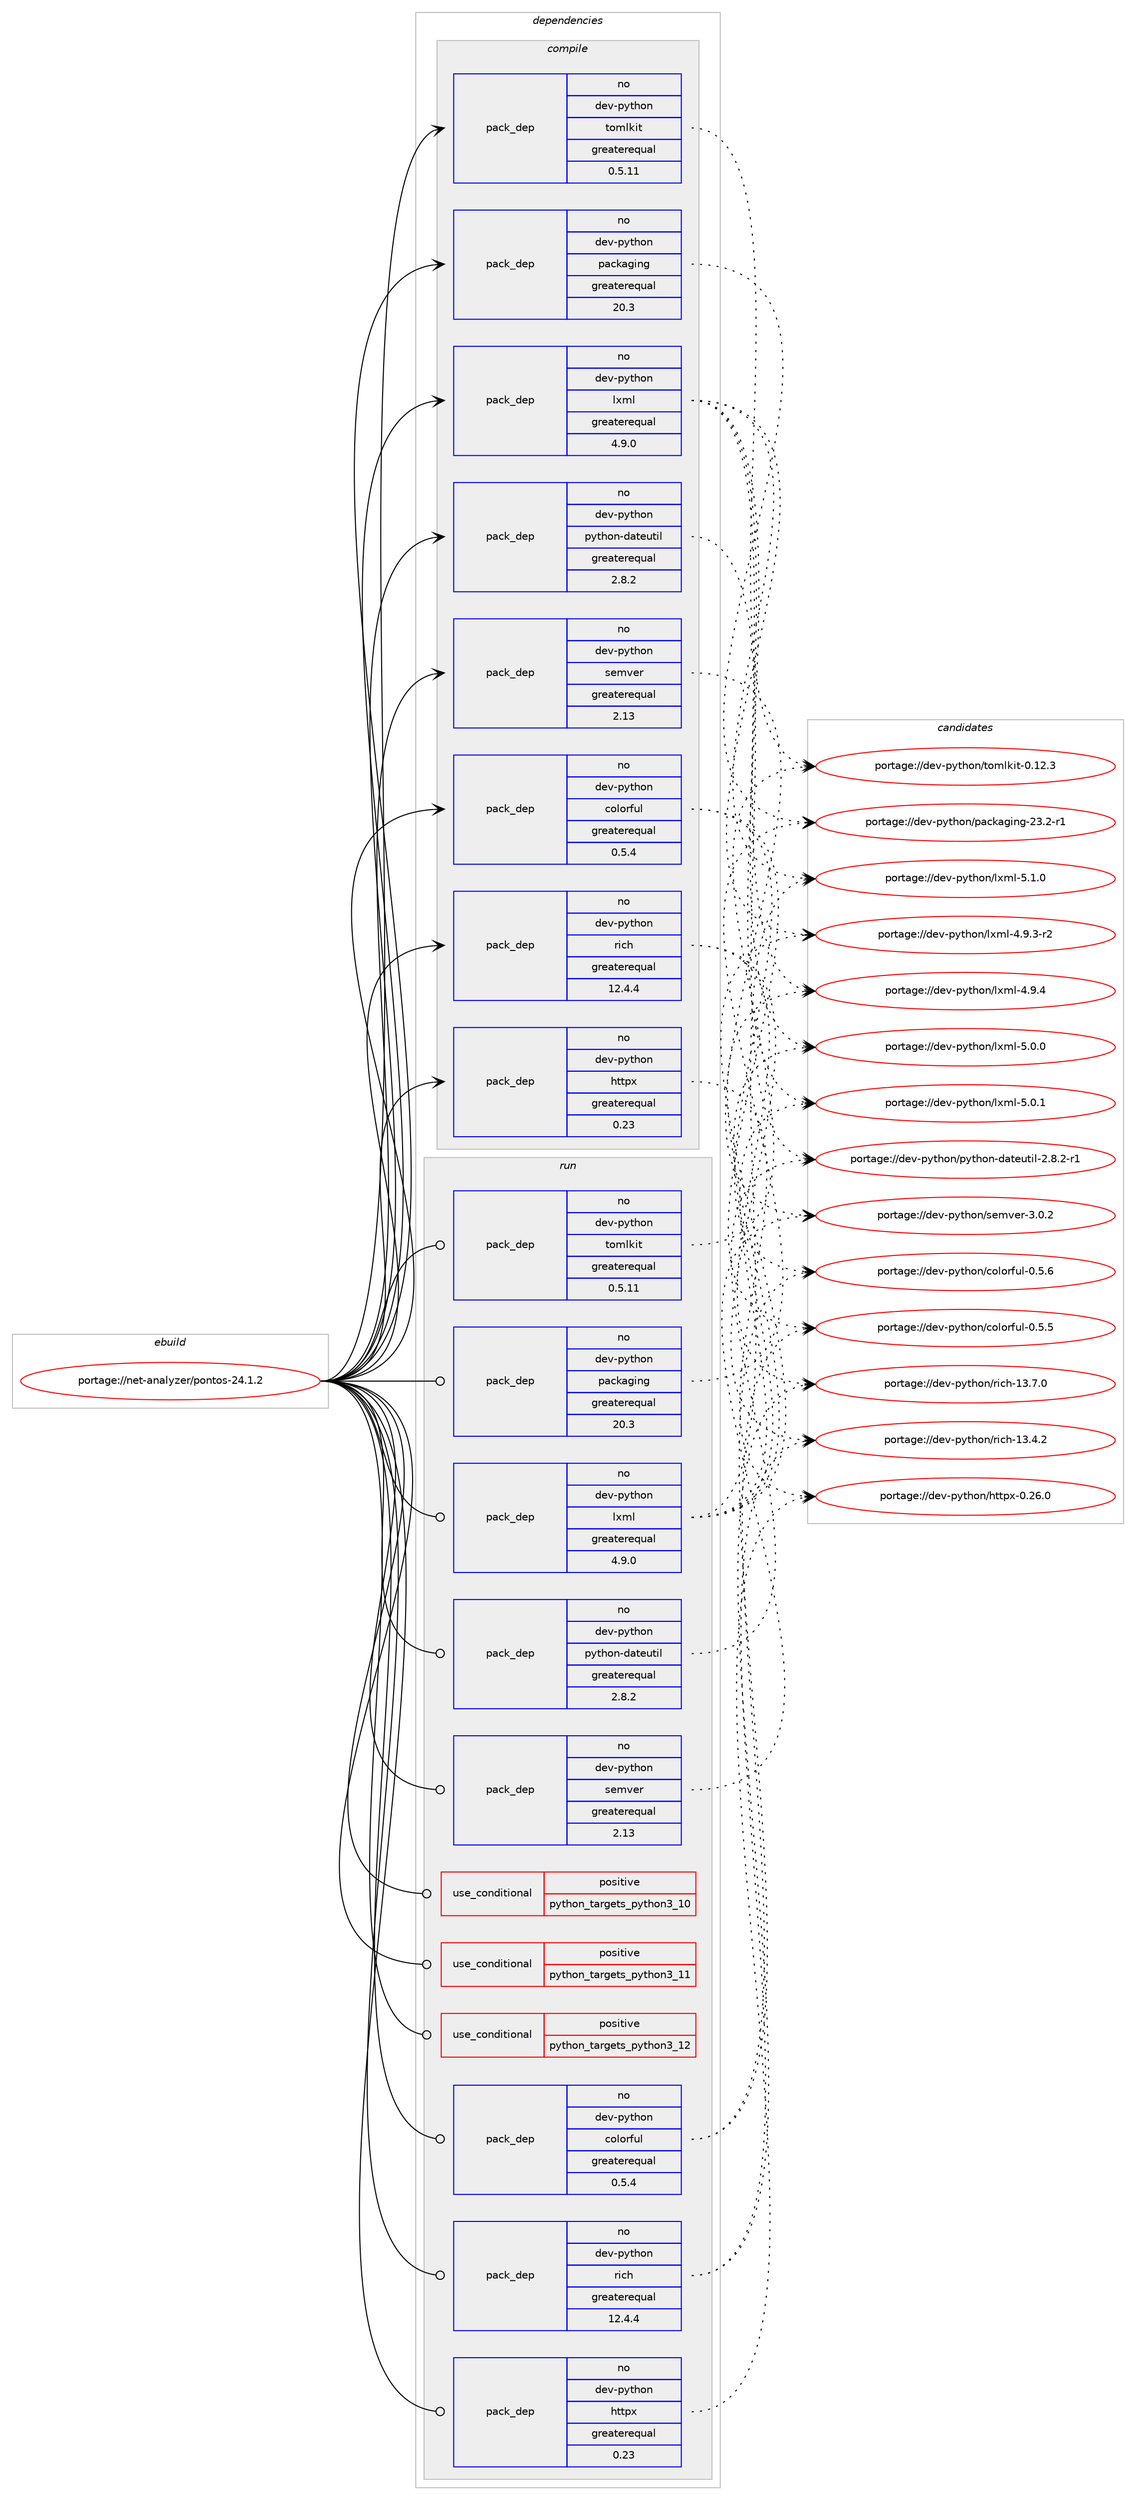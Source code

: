 digraph prolog {

# *************
# Graph options
# *************

newrank=true;
concentrate=true;
compound=true;
graph [rankdir=LR,fontname=Helvetica,fontsize=10,ranksep=1.5];#, ranksep=2.5, nodesep=0.2];
edge  [arrowhead=vee];
node  [fontname=Helvetica,fontsize=10];

# **********
# The ebuild
# **********

subgraph cluster_leftcol {
color=gray;
rank=same;
label=<<i>ebuild</i>>;
id [label="portage://net-analyzer/pontos-24.1.2", color=red, width=4, href="../net-analyzer/pontos-24.1.2.svg"];
}

# ****************
# The dependencies
# ****************

subgraph cluster_midcol {
color=gray;
label=<<i>dependencies</i>>;
subgraph cluster_compile {
fillcolor="#eeeeee";
style=filled;
label=<<i>compile</i>>;
subgraph pack112 {
dependency551 [label=<<TABLE BORDER="0" CELLBORDER="1" CELLSPACING="0" CELLPADDING="4" WIDTH="220"><TR><TD ROWSPAN="6" CELLPADDING="30">pack_dep</TD></TR><TR><TD WIDTH="110">no</TD></TR><TR><TD>dev-python</TD></TR><TR><TD>colorful</TD></TR><TR><TD>greaterequal</TD></TR><TR><TD>0.5.4</TD></TR></TABLE>>, shape=none, color=blue];
}
id:e -> dependency551:w [weight=20,style="solid",arrowhead="vee"];
subgraph pack113 {
dependency552 [label=<<TABLE BORDER="0" CELLBORDER="1" CELLSPACING="0" CELLPADDING="4" WIDTH="220"><TR><TD ROWSPAN="6" CELLPADDING="30">pack_dep</TD></TR><TR><TD WIDTH="110">no</TD></TR><TR><TD>dev-python</TD></TR><TR><TD>httpx</TD></TR><TR><TD>greaterequal</TD></TR><TR><TD>0.23</TD></TR></TABLE>>, shape=none, color=blue];
}
id:e -> dependency552:w [weight=20,style="solid",arrowhead="vee"];
subgraph pack114 {
dependency553 [label=<<TABLE BORDER="0" CELLBORDER="1" CELLSPACING="0" CELLPADDING="4" WIDTH="220"><TR><TD ROWSPAN="6" CELLPADDING="30">pack_dep</TD></TR><TR><TD WIDTH="110">no</TD></TR><TR><TD>dev-python</TD></TR><TR><TD>lxml</TD></TR><TR><TD>greaterequal</TD></TR><TR><TD>4.9.0</TD></TR></TABLE>>, shape=none, color=blue];
}
id:e -> dependency553:w [weight=20,style="solid",arrowhead="vee"];
subgraph pack115 {
dependency554 [label=<<TABLE BORDER="0" CELLBORDER="1" CELLSPACING="0" CELLPADDING="4" WIDTH="220"><TR><TD ROWSPAN="6" CELLPADDING="30">pack_dep</TD></TR><TR><TD WIDTH="110">no</TD></TR><TR><TD>dev-python</TD></TR><TR><TD>packaging</TD></TR><TR><TD>greaterequal</TD></TR><TR><TD>20.3</TD></TR></TABLE>>, shape=none, color=blue];
}
id:e -> dependency554:w [weight=20,style="solid",arrowhead="vee"];
subgraph pack116 {
dependency555 [label=<<TABLE BORDER="0" CELLBORDER="1" CELLSPACING="0" CELLPADDING="4" WIDTH="220"><TR><TD ROWSPAN="6" CELLPADDING="30">pack_dep</TD></TR><TR><TD WIDTH="110">no</TD></TR><TR><TD>dev-python</TD></TR><TR><TD>python-dateutil</TD></TR><TR><TD>greaterequal</TD></TR><TR><TD>2.8.2</TD></TR></TABLE>>, shape=none, color=blue];
}
id:e -> dependency555:w [weight=20,style="solid",arrowhead="vee"];
subgraph pack117 {
dependency556 [label=<<TABLE BORDER="0" CELLBORDER="1" CELLSPACING="0" CELLPADDING="4" WIDTH="220"><TR><TD ROWSPAN="6" CELLPADDING="30">pack_dep</TD></TR><TR><TD WIDTH="110">no</TD></TR><TR><TD>dev-python</TD></TR><TR><TD>rich</TD></TR><TR><TD>greaterequal</TD></TR><TR><TD>12.4.4</TD></TR></TABLE>>, shape=none, color=blue];
}
id:e -> dependency556:w [weight=20,style="solid",arrowhead="vee"];
subgraph pack118 {
dependency557 [label=<<TABLE BORDER="0" CELLBORDER="1" CELLSPACING="0" CELLPADDING="4" WIDTH="220"><TR><TD ROWSPAN="6" CELLPADDING="30">pack_dep</TD></TR><TR><TD WIDTH="110">no</TD></TR><TR><TD>dev-python</TD></TR><TR><TD>semver</TD></TR><TR><TD>greaterequal</TD></TR><TR><TD>2.13</TD></TR></TABLE>>, shape=none, color=blue];
}
id:e -> dependency557:w [weight=20,style="solid",arrowhead="vee"];
subgraph pack119 {
dependency558 [label=<<TABLE BORDER="0" CELLBORDER="1" CELLSPACING="0" CELLPADDING="4" WIDTH="220"><TR><TD ROWSPAN="6" CELLPADDING="30">pack_dep</TD></TR><TR><TD WIDTH="110">no</TD></TR><TR><TD>dev-python</TD></TR><TR><TD>tomlkit</TD></TR><TR><TD>greaterequal</TD></TR><TR><TD>0.5.11</TD></TR></TABLE>>, shape=none, color=blue];
}
id:e -> dependency558:w [weight=20,style="solid",arrowhead="vee"];
}
subgraph cluster_compileandrun {
fillcolor="#eeeeee";
style=filled;
label=<<i>compile and run</i>>;
}
subgraph cluster_run {
fillcolor="#eeeeee";
style=filled;
label=<<i>run</i>>;
subgraph cond424 {
dependency559 [label=<<TABLE BORDER="0" CELLBORDER="1" CELLSPACING="0" CELLPADDING="4"><TR><TD ROWSPAN="3" CELLPADDING="10">use_conditional</TD></TR><TR><TD>positive</TD></TR><TR><TD>python_targets_python3_10</TD></TR></TABLE>>, shape=none, color=red];
# *** BEGIN UNKNOWN DEPENDENCY TYPE (TODO) ***
# dependency559 -> package_dependency(portage://net-analyzer/pontos-24.1.2,run,no,dev-lang,python,none,[,,],[slot(3.10)],[])
# *** END UNKNOWN DEPENDENCY TYPE (TODO) ***

}
id:e -> dependency559:w [weight=20,style="solid",arrowhead="odot"];
subgraph cond425 {
dependency560 [label=<<TABLE BORDER="0" CELLBORDER="1" CELLSPACING="0" CELLPADDING="4"><TR><TD ROWSPAN="3" CELLPADDING="10">use_conditional</TD></TR><TR><TD>positive</TD></TR><TR><TD>python_targets_python3_11</TD></TR></TABLE>>, shape=none, color=red];
# *** BEGIN UNKNOWN DEPENDENCY TYPE (TODO) ***
# dependency560 -> package_dependency(portage://net-analyzer/pontos-24.1.2,run,no,dev-lang,python,none,[,,],[slot(3.11)],[])
# *** END UNKNOWN DEPENDENCY TYPE (TODO) ***

}
id:e -> dependency560:w [weight=20,style="solid",arrowhead="odot"];
subgraph cond426 {
dependency561 [label=<<TABLE BORDER="0" CELLBORDER="1" CELLSPACING="0" CELLPADDING="4"><TR><TD ROWSPAN="3" CELLPADDING="10">use_conditional</TD></TR><TR><TD>positive</TD></TR><TR><TD>python_targets_python3_12</TD></TR></TABLE>>, shape=none, color=red];
# *** BEGIN UNKNOWN DEPENDENCY TYPE (TODO) ***
# dependency561 -> package_dependency(portage://net-analyzer/pontos-24.1.2,run,no,dev-lang,python,none,[,,],[slot(3.12)],[])
# *** END UNKNOWN DEPENDENCY TYPE (TODO) ***

}
id:e -> dependency561:w [weight=20,style="solid",arrowhead="odot"];
subgraph pack120 {
dependency562 [label=<<TABLE BORDER="0" CELLBORDER="1" CELLSPACING="0" CELLPADDING="4" WIDTH="220"><TR><TD ROWSPAN="6" CELLPADDING="30">pack_dep</TD></TR><TR><TD WIDTH="110">no</TD></TR><TR><TD>dev-python</TD></TR><TR><TD>colorful</TD></TR><TR><TD>greaterequal</TD></TR><TR><TD>0.5.4</TD></TR></TABLE>>, shape=none, color=blue];
}
id:e -> dependency562:w [weight=20,style="solid",arrowhead="odot"];
subgraph pack121 {
dependency563 [label=<<TABLE BORDER="0" CELLBORDER="1" CELLSPACING="0" CELLPADDING="4" WIDTH="220"><TR><TD ROWSPAN="6" CELLPADDING="30">pack_dep</TD></TR><TR><TD WIDTH="110">no</TD></TR><TR><TD>dev-python</TD></TR><TR><TD>httpx</TD></TR><TR><TD>greaterequal</TD></TR><TR><TD>0.23</TD></TR></TABLE>>, shape=none, color=blue];
}
id:e -> dependency563:w [weight=20,style="solid",arrowhead="odot"];
subgraph pack122 {
dependency564 [label=<<TABLE BORDER="0" CELLBORDER="1" CELLSPACING="0" CELLPADDING="4" WIDTH="220"><TR><TD ROWSPAN="6" CELLPADDING="30">pack_dep</TD></TR><TR><TD WIDTH="110">no</TD></TR><TR><TD>dev-python</TD></TR><TR><TD>lxml</TD></TR><TR><TD>greaterequal</TD></TR><TR><TD>4.9.0</TD></TR></TABLE>>, shape=none, color=blue];
}
id:e -> dependency564:w [weight=20,style="solid",arrowhead="odot"];
subgraph pack123 {
dependency565 [label=<<TABLE BORDER="0" CELLBORDER="1" CELLSPACING="0" CELLPADDING="4" WIDTH="220"><TR><TD ROWSPAN="6" CELLPADDING="30">pack_dep</TD></TR><TR><TD WIDTH="110">no</TD></TR><TR><TD>dev-python</TD></TR><TR><TD>packaging</TD></TR><TR><TD>greaterequal</TD></TR><TR><TD>20.3</TD></TR></TABLE>>, shape=none, color=blue];
}
id:e -> dependency565:w [weight=20,style="solid",arrowhead="odot"];
subgraph pack124 {
dependency566 [label=<<TABLE BORDER="0" CELLBORDER="1" CELLSPACING="0" CELLPADDING="4" WIDTH="220"><TR><TD ROWSPAN="6" CELLPADDING="30">pack_dep</TD></TR><TR><TD WIDTH="110">no</TD></TR><TR><TD>dev-python</TD></TR><TR><TD>python-dateutil</TD></TR><TR><TD>greaterequal</TD></TR><TR><TD>2.8.2</TD></TR></TABLE>>, shape=none, color=blue];
}
id:e -> dependency566:w [weight=20,style="solid",arrowhead="odot"];
subgraph pack125 {
dependency567 [label=<<TABLE BORDER="0" CELLBORDER="1" CELLSPACING="0" CELLPADDING="4" WIDTH="220"><TR><TD ROWSPAN="6" CELLPADDING="30">pack_dep</TD></TR><TR><TD WIDTH="110">no</TD></TR><TR><TD>dev-python</TD></TR><TR><TD>rich</TD></TR><TR><TD>greaterequal</TD></TR><TR><TD>12.4.4</TD></TR></TABLE>>, shape=none, color=blue];
}
id:e -> dependency567:w [weight=20,style="solid",arrowhead="odot"];
subgraph pack126 {
dependency568 [label=<<TABLE BORDER="0" CELLBORDER="1" CELLSPACING="0" CELLPADDING="4" WIDTH="220"><TR><TD ROWSPAN="6" CELLPADDING="30">pack_dep</TD></TR><TR><TD WIDTH="110">no</TD></TR><TR><TD>dev-python</TD></TR><TR><TD>semver</TD></TR><TR><TD>greaterequal</TD></TR><TR><TD>2.13</TD></TR></TABLE>>, shape=none, color=blue];
}
id:e -> dependency568:w [weight=20,style="solid",arrowhead="odot"];
subgraph pack127 {
dependency569 [label=<<TABLE BORDER="0" CELLBORDER="1" CELLSPACING="0" CELLPADDING="4" WIDTH="220"><TR><TD ROWSPAN="6" CELLPADDING="30">pack_dep</TD></TR><TR><TD WIDTH="110">no</TD></TR><TR><TD>dev-python</TD></TR><TR><TD>tomlkit</TD></TR><TR><TD>greaterequal</TD></TR><TR><TD>0.5.11</TD></TR></TABLE>>, shape=none, color=blue];
}
id:e -> dependency569:w [weight=20,style="solid",arrowhead="odot"];
}
}

# **************
# The candidates
# **************

subgraph cluster_choices {
rank=same;
color=gray;
label=<<i>candidates</i>>;

subgraph choice112 {
color=black;
nodesep=1;
choice100101118451121211161041111104799111108111114102117108454846534653 [label="portage://dev-python/colorful-0.5.5", color=red, width=4,href="../dev-python/colorful-0.5.5.svg"];
choice100101118451121211161041111104799111108111114102117108454846534654 [label="portage://dev-python/colorful-0.5.6", color=red, width=4,href="../dev-python/colorful-0.5.6.svg"];
dependency551:e -> choice100101118451121211161041111104799111108111114102117108454846534653:w [style=dotted,weight="100"];
dependency551:e -> choice100101118451121211161041111104799111108111114102117108454846534654:w [style=dotted,weight="100"];
}
subgraph choice113 {
color=black;
nodesep=1;
choice100101118451121211161041111104710411611611212045484650544648 [label="portage://dev-python/httpx-0.26.0", color=red, width=4,href="../dev-python/httpx-0.26.0.svg"];
dependency552:e -> choice100101118451121211161041111104710411611611212045484650544648:w [style=dotted,weight="100"];
}
subgraph choice114 {
color=black;
nodesep=1;
choice10010111845112121116104111110471081201091084552465746514511450 [label="portage://dev-python/lxml-4.9.3-r2", color=red, width=4,href="../dev-python/lxml-4.9.3-r2.svg"];
choice1001011184511212111610411111047108120109108455246574652 [label="portage://dev-python/lxml-4.9.4", color=red, width=4,href="../dev-python/lxml-4.9.4.svg"];
choice1001011184511212111610411111047108120109108455346484648 [label="portage://dev-python/lxml-5.0.0", color=red, width=4,href="../dev-python/lxml-5.0.0.svg"];
choice1001011184511212111610411111047108120109108455346484649 [label="portage://dev-python/lxml-5.0.1", color=red, width=4,href="../dev-python/lxml-5.0.1.svg"];
choice1001011184511212111610411111047108120109108455346494648 [label="portage://dev-python/lxml-5.1.0", color=red, width=4,href="../dev-python/lxml-5.1.0.svg"];
dependency553:e -> choice10010111845112121116104111110471081201091084552465746514511450:w [style=dotted,weight="100"];
dependency553:e -> choice1001011184511212111610411111047108120109108455246574652:w [style=dotted,weight="100"];
dependency553:e -> choice1001011184511212111610411111047108120109108455346484648:w [style=dotted,weight="100"];
dependency553:e -> choice1001011184511212111610411111047108120109108455346484649:w [style=dotted,weight="100"];
dependency553:e -> choice1001011184511212111610411111047108120109108455346494648:w [style=dotted,weight="100"];
}
subgraph choice115 {
color=black;
nodesep=1;
choice100101118451121211161041111104711297991079710310511010345505146504511449 [label="portage://dev-python/packaging-23.2-r1", color=red, width=4,href="../dev-python/packaging-23.2-r1.svg"];
dependency554:e -> choice100101118451121211161041111104711297991079710310511010345505146504511449:w [style=dotted,weight="100"];
}
subgraph choice116 {
color=black;
nodesep=1;
choice100101118451121211161041111104711212111610411111045100971161011171161051084550465646504511449 [label="portage://dev-python/python-dateutil-2.8.2-r1", color=red, width=4,href="../dev-python/python-dateutil-2.8.2-r1.svg"];
dependency555:e -> choice100101118451121211161041111104711212111610411111045100971161011171161051084550465646504511449:w [style=dotted,weight="100"];
}
subgraph choice117 {
color=black;
nodesep=1;
choice10010111845112121116104111110471141059910445495146524650 [label="portage://dev-python/rich-13.4.2", color=red, width=4,href="../dev-python/rich-13.4.2.svg"];
choice10010111845112121116104111110471141059910445495146554648 [label="portage://dev-python/rich-13.7.0", color=red, width=4,href="../dev-python/rich-13.7.0.svg"];
dependency556:e -> choice10010111845112121116104111110471141059910445495146524650:w [style=dotted,weight="100"];
dependency556:e -> choice10010111845112121116104111110471141059910445495146554648:w [style=dotted,weight="100"];
}
subgraph choice118 {
color=black;
nodesep=1;
choice1001011184511212111610411111047115101109118101114455146484650 [label="portage://dev-python/semver-3.0.2", color=red, width=4,href="../dev-python/semver-3.0.2.svg"];
dependency557:e -> choice1001011184511212111610411111047115101109118101114455146484650:w [style=dotted,weight="100"];
}
subgraph choice119 {
color=black;
nodesep=1;
choice100101118451121211161041111104711611110910810710511645484649504651 [label="portage://dev-python/tomlkit-0.12.3", color=red, width=4,href="../dev-python/tomlkit-0.12.3.svg"];
dependency558:e -> choice100101118451121211161041111104711611110910810710511645484649504651:w [style=dotted,weight="100"];
}
subgraph choice120 {
color=black;
nodesep=1;
choice100101118451121211161041111104799111108111114102117108454846534653 [label="portage://dev-python/colorful-0.5.5", color=red, width=4,href="../dev-python/colorful-0.5.5.svg"];
choice100101118451121211161041111104799111108111114102117108454846534654 [label="portage://dev-python/colorful-0.5.6", color=red, width=4,href="../dev-python/colorful-0.5.6.svg"];
dependency562:e -> choice100101118451121211161041111104799111108111114102117108454846534653:w [style=dotted,weight="100"];
dependency562:e -> choice100101118451121211161041111104799111108111114102117108454846534654:w [style=dotted,weight="100"];
}
subgraph choice121 {
color=black;
nodesep=1;
choice100101118451121211161041111104710411611611212045484650544648 [label="portage://dev-python/httpx-0.26.0", color=red, width=4,href="../dev-python/httpx-0.26.0.svg"];
dependency563:e -> choice100101118451121211161041111104710411611611212045484650544648:w [style=dotted,weight="100"];
}
subgraph choice122 {
color=black;
nodesep=1;
choice10010111845112121116104111110471081201091084552465746514511450 [label="portage://dev-python/lxml-4.9.3-r2", color=red, width=4,href="../dev-python/lxml-4.9.3-r2.svg"];
choice1001011184511212111610411111047108120109108455246574652 [label="portage://dev-python/lxml-4.9.4", color=red, width=4,href="../dev-python/lxml-4.9.4.svg"];
choice1001011184511212111610411111047108120109108455346484648 [label="portage://dev-python/lxml-5.0.0", color=red, width=4,href="../dev-python/lxml-5.0.0.svg"];
choice1001011184511212111610411111047108120109108455346484649 [label="portage://dev-python/lxml-5.0.1", color=red, width=4,href="../dev-python/lxml-5.0.1.svg"];
choice1001011184511212111610411111047108120109108455346494648 [label="portage://dev-python/lxml-5.1.0", color=red, width=4,href="../dev-python/lxml-5.1.0.svg"];
dependency564:e -> choice10010111845112121116104111110471081201091084552465746514511450:w [style=dotted,weight="100"];
dependency564:e -> choice1001011184511212111610411111047108120109108455246574652:w [style=dotted,weight="100"];
dependency564:e -> choice1001011184511212111610411111047108120109108455346484648:w [style=dotted,weight="100"];
dependency564:e -> choice1001011184511212111610411111047108120109108455346484649:w [style=dotted,weight="100"];
dependency564:e -> choice1001011184511212111610411111047108120109108455346494648:w [style=dotted,weight="100"];
}
subgraph choice123 {
color=black;
nodesep=1;
choice100101118451121211161041111104711297991079710310511010345505146504511449 [label="portage://dev-python/packaging-23.2-r1", color=red, width=4,href="../dev-python/packaging-23.2-r1.svg"];
dependency565:e -> choice100101118451121211161041111104711297991079710310511010345505146504511449:w [style=dotted,weight="100"];
}
subgraph choice124 {
color=black;
nodesep=1;
choice100101118451121211161041111104711212111610411111045100971161011171161051084550465646504511449 [label="portage://dev-python/python-dateutil-2.8.2-r1", color=red, width=4,href="../dev-python/python-dateutil-2.8.2-r1.svg"];
dependency566:e -> choice100101118451121211161041111104711212111610411111045100971161011171161051084550465646504511449:w [style=dotted,weight="100"];
}
subgraph choice125 {
color=black;
nodesep=1;
choice10010111845112121116104111110471141059910445495146524650 [label="portage://dev-python/rich-13.4.2", color=red, width=4,href="../dev-python/rich-13.4.2.svg"];
choice10010111845112121116104111110471141059910445495146554648 [label="portage://dev-python/rich-13.7.0", color=red, width=4,href="../dev-python/rich-13.7.0.svg"];
dependency567:e -> choice10010111845112121116104111110471141059910445495146524650:w [style=dotted,weight="100"];
dependency567:e -> choice10010111845112121116104111110471141059910445495146554648:w [style=dotted,weight="100"];
}
subgraph choice126 {
color=black;
nodesep=1;
choice1001011184511212111610411111047115101109118101114455146484650 [label="portage://dev-python/semver-3.0.2", color=red, width=4,href="../dev-python/semver-3.0.2.svg"];
dependency568:e -> choice1001011184511212111610411111047115101109118101114455146484650:w [style=dotted,weight="100"];
}
subgraph choice127 {
color=black;
nodesep=1;
choice100101118451121211161041111104711611110910810710511645484649504651 [label="portage://dev-python/tomlkit-0.12.3", color=red, width=4,href="../dev-python/tomlkit-0.12.3.svg"];
dependency569:e -> choice100101118451121211161041111104711611110910810710511645484649504651:w [style=dotted,weight="100"];
}
}

}
